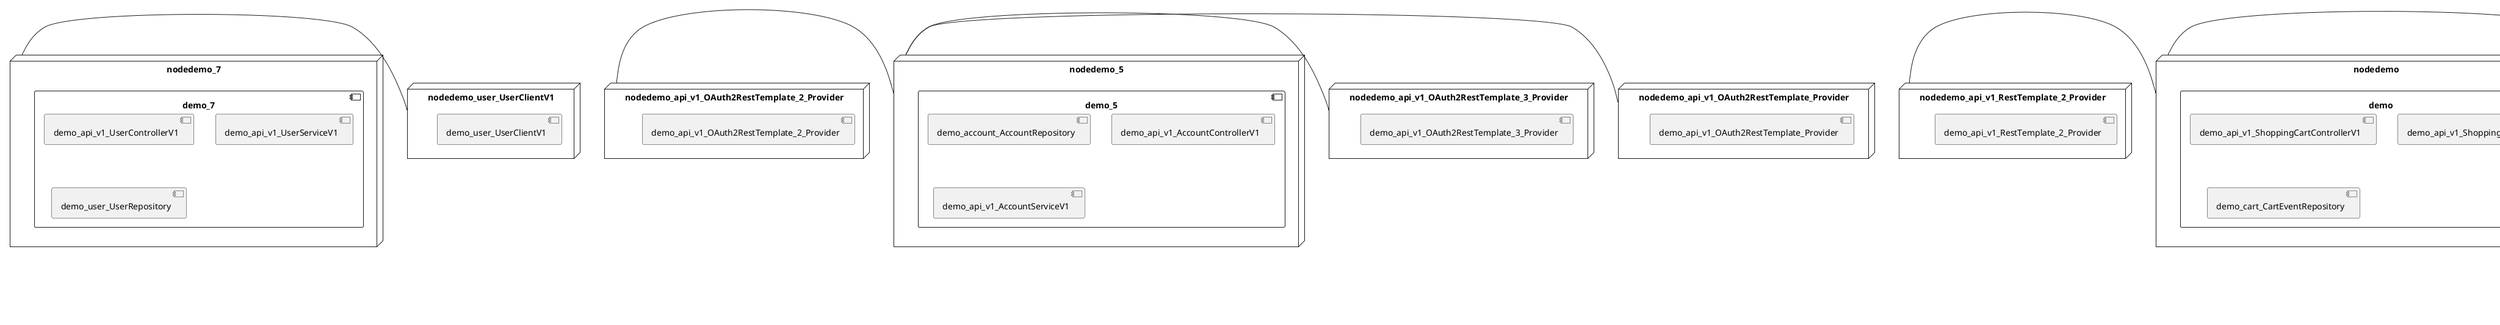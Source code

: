 @startuml
skinparam fixCircleLabelOverlapping true
skinparam componentStyle uml2
node nodedemo {
component demo {
[demo_api_v1_ShoppingCartControllerV1] [[kbastani-spring-cloud-event-sourcing-example.system#_iK1jsOTMEe6gQ-jVyxhFEw]]
[demo_api_v1_ShoppingCartServiceV1] [[kbastani-spring-cloud-event-sourcing-example.system#_iK1jsOTMEe6gQ-jVyxhFEw]]
[demo_cart_CartEventRepository] [[kbastani-spring-cloud-event-sourcing-example.system#_iK1jsOTMEe6gQ-jVyxhFEw]]
}
}
node nodedemo_2 {
component demo_2 {
[demo_api_v1_CatalogControllerV1] [[kbastani-spring-cloud-event-sourcing-example.system#_iK1jsOTMEe6gQ-jVyxhFEw]]
[demo_api_v1_CatalogServiceV1] [[kbastani-spring-cloud-event-sourcing-example.system#_iK1jsOTMEe6gQ-jVyxhFEw]]
[demo_catalog_CatalogInfoRepository] [[kbastani-spring-cloud-event-sourcing-example.system#_iK1jsOTMEe6gQ-jVyxhFEw]]
}
}
node nodedemo_3 {
component demo_3 {
[demo_UserController] [[kbastani-spring-cloud-event-sourcing-example.system#_iK1jsOTMEe6gQ-jVyxhFEw]]
[demo_UserRepository] [[kbastani-spring-cloud-event-sourcing-example.system#_iK1jsOTMEe6gQ-jVyxhFEw]]
[demo_UserService] [[kbastani-spring-cloud-event-sourcing-example.system#_iK1jsOTMEe6gQ-jVyxhFEw]]
[demo_login_UserController] [[kbastani-spring-cloud-event-sourcing-example.system#_iK1jsOTMEe6gQ-jVyxhFEw]]
}
}
node nodedemo_4 {
component demo_4 {
[DatabaseInitializer] [[kbastani-spring-cloud-event-sourcing-example.system#_iK1jsOTMEe6gQ-jVyxhFEw]]
[demo_api_v1_OrderControllerV1] [[kbastani-spring-cloud-event-sourcing-example.system#_iK1jsOTMEe6gQ-jVyxhFEw]]
[demo_api_v1_OrderServiceV1] [[kbastani-spring-cloud-event-sourcing-example.system#_iK1jsOTMEe6gQ-jVyxhFEw]]
[demo_config_DatabaseInitializer] [[kbastani-spring-cloud-event-sourcing-example.system#_iK1jsOTMEe6gQ-jVyxhFEw]]
[demo_invoice_InvoiceRepository] [[kbastani-spring-cloud-event-sourcing-example.system#_iK1jsOTMEe6gQ-jVyxhFEw]]
[demo_order_OrderEventRepository] [[kbastani-spring-cloud-event-sourcing-example.system#_iK1jsOTMEe6gQ-jVyxhFEw]]
[demo_order_OrderRepository] [[kbastani-spring-cloud-event-sourcing-example.system#_iK1jsOTMEe6gQ-jVyxhFEw]]
}
}
node nodedemo_5 {
component demo_5 {
[demo_account_AccountRepository] [[kbastani-spring-cloud-event-sourcing-example.system#_iK1jsOTMEe6gQ-jVyxhFEw]]
[demo_api_v1_AccountControllerV1] [[kbastani-spring-cloud-event-sourcing-example.system#_iK1jsOTMEe6gQ-jVyxhFEw]]
[demo_api_v1_AccountServiceV1] [[kbastani-spring-cloud-event-sourcing-example.system#_iK1jsOTMEe6gQ-jVyxhFEw]]
}
}
node nodedemo_6 {
component demo_6 {
}
}
node nodedemo_7 {
component demo_7 {
[demo_api_v1_UserControllerV1] [[kbastani-spring-cloud-event-sourcing-example.system#_iK1jsOTMEe6gQ-jVyxhFEw]]
[demo_api_v1_UserServiceV1] [[kbastani-spring-cloud-event-sourcing-example.system#_iK1jsOTMEe6gQ-jVyxhFEw]]
[demo_user_UserRepository] [[kbastani-spring-cloud-event-sourcing-example.system#_iK1jsOTMEe6gQ-jVyxhFEw]]
}
}
node nodedemo_v1 {
component demo_v1 {
[demo_v1_InventoryControllerV1] [[kbastani-spring-cloud-event-sourcing-example.system#_iK1jsOTMEe6gQ-jVyxhFEw]]
[demo_v1_InventoryServiceV1] [[kbastani-spring-cloud-event-sourcing-example.system#_iK1jsOTMEe6gQ-jVyxhFEw]]
}
}
node nodedemo_api_v1_OAuth2RestTemplate_2_Provider {
[demo_api_v1_OAuth2RestTemplate_2_Provider] [[kbastani-spring-cloud-event-sourcing-example.system#_iK1jsOTMEe6gQ-jVyxhFEw]]
}
node nodedemo_api_v1_OAuth2RestTemplate_3_Provider {
[demo_api_v1_OAuth2RestTemplate_3_Provider] [[kbastani-spring-cloud-event-sourcing-example.system#_iK1jsOTMEe6gQ-jVyxhFEw]]
}
node nodedemo_api_v1_OAuth2RestTemplate_Provider {
[demo_api_v1_OAuth2RestTemplate_Provider] [[kbastani-spring-cloud-event-sourcing-example.system#_iK1jsOTMEe6gQ-jVyxhFEw]]
}
node nodedemo_api_v1_RestTemplate_2_Provider {
[demo_api_v1_RestTemplate_2_Provider] [[kbastani-spring-cloud-event-sourcing-example.system#_iK1jsOTMEe6gQ-jVyxhFEw]]
}
node nodedemo_api_v1_RestTemplate_Provider {
[demo_api_v1_RestTemplate_Provider] [[kbastani-spring-cloud-event-sourcing-example.system#_iK1jsOTMEe6gQ-jVyxhFEw]]
}
node nodedemo_inventory_InventoryRepository_Provider {
[demo_inventory_InventoryRepository_Provider] [[kbastani-spring-cloud-event-sourcing-example.system#_iK1jsOTMEe6gQ-jVyxhFEw]]
}
node nodedemo_login_AuthenticationManager_Provider {
[demo_login_AuthenticationManager_Provider] [[kbastani-spring-cloud-event-sourcing-example.system#_iK1jsOTMEe6gQ-jVyxhFEw]]
}
node nodedemo_login_ClientDetailsService_Provider {
[demo_login_ClientDetailsService_Provider] [[kbastani-spring-cloud-event-sourcing-example.system#_iK1jsOTMEe6gQ-jVyxhFEw]]
}
node nodedemo_login_HttpSessionSecurityContextRepository_Provider {
[demo_login_HttpSessionSecurityContextRepository_Provider] [[kbastani-spring-cloud-event-sourcing-example.system#_iK1jsOTMEe6gQ-jVyxhFEw]]
}
node nodedemo_login_LoginController {
[demo_login_LoginController] [[kbastani-spring-cloud-event-sourcing-example.system#_iK1jsOTMEe6gQ-jVyxhFEw]]
}
node nodedemo_product_ProductRepository_Provider {
[demo_product_ProductRepository_Provider] [[kbastani-spring-cloud-event-sourcing-example.system#_iK1jsOTMEe6gQ-jVyxhFEw]]
}
node nodedemo_user_UserClientV1 {
[demo_user_UserClientV1] [[kbastani-spring-cloud-event-sourcing-example.system#_iK1jsOTMEe6gQ-jVyxhFEw]]
}
node nodedemo_v1_Session_Provider {
[demo_v1_Session_Provider] [[kbastani-spring-cloud-event-sourcing-example.system#_iK1jsOTMEe6gQ-jVyxhFEw]]
}
[nodedemo_7] - [nodedemo_user_UserClientV1]
[nodedemo_api_v1_OAuth2RestTemplate_2_Provider] - [nodedemo_5]
[nodedemo_api_v1_OAuth2RestTemplate_3_Provider] - [nodedemo_5]
[nodedemo_api_v1_OAuth2RestTemplate_Provider] - [nodedemo_5]
[nodedemo_api_v1_RestTemplate_2_Provider] - [nodedemo]
[nodedemo_api_v1_RestTemplate_Provider] - [nodedemo]
[nodedemo_inventory_InventoryRepository_Provider] - [nodedemo_v1]
[nodedemo_login_AuthenticationManager_Provider] - [nodedemo_login_LoginController]
[nodedemo_login_ClientDetailsService_Provider] - [nodedemo_login_LoginController]
[nodedemo_login_HttpSessionSecurityContextRepository_Provider] - [nodedemo_login_LoginController]
[nodedemo_product_ProductRepository_Provider] - [nodedemo_v1]
[nodedemo_v1_Session_Provider] - [nodedemo_v1]

@enduml
